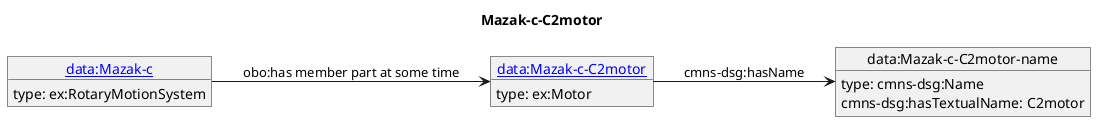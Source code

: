 @startuml
skinparam linetype polyline
left to right direction
title Mazak-c-C2motor
object "[[./Mazak-c-C2motor.html data:Mazak-c-C2motor]]" as o1 {
 type: ex:Motor 
}
object "data:Mazak-c-C2motor-name" as o2 {
 type: cmns-dsg:Name 
}
object "[[./Mazak-c.html data:Mazak-c]]" as o3 {
 type: ex:RotaryMotionSystem 
}
o1 --> o2 : cmns-dsg:hasName
o2 : cmns-dsg:hasTextualName: C2motor
o3 --> o1 : obo:has member part at some time
@enduml
